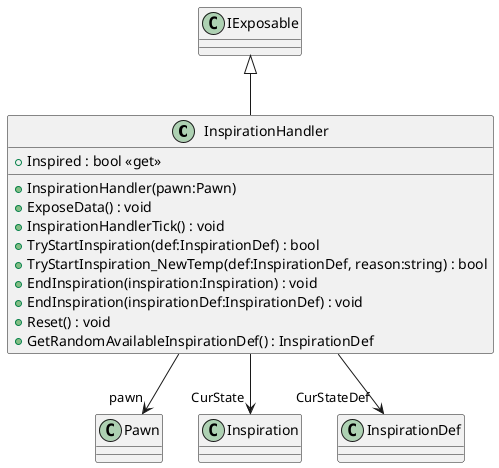 @startuml
class InspirationHandler {
    + Inspired : bool <<get>>
    + InspirationHandler(pawn:Pawn)
    + ExposeData() : void
    + InspirationHandlerTick() : void
    + TryStartInspiration(def:InspirationDef) : bool
    + TryStartInspiration_NewTemp(def:InspirationDef, reason:string) : bool
    + EndInspiration(inspiration:Inspiration) : void
    + EndInspiration(inspirationDef:InspirationDef) : void
    + Reset() : void
    + GetRandomAvailableInspirationDef() : InspirationDef
}
IExposable <|-- InspirationHandler
InspirationHandler --> "pawn" Pawn
InspirationHandler --> "CurState" Inspiration
InspirationHandler --> "CurStateDef" InspirationDef
@enduml
